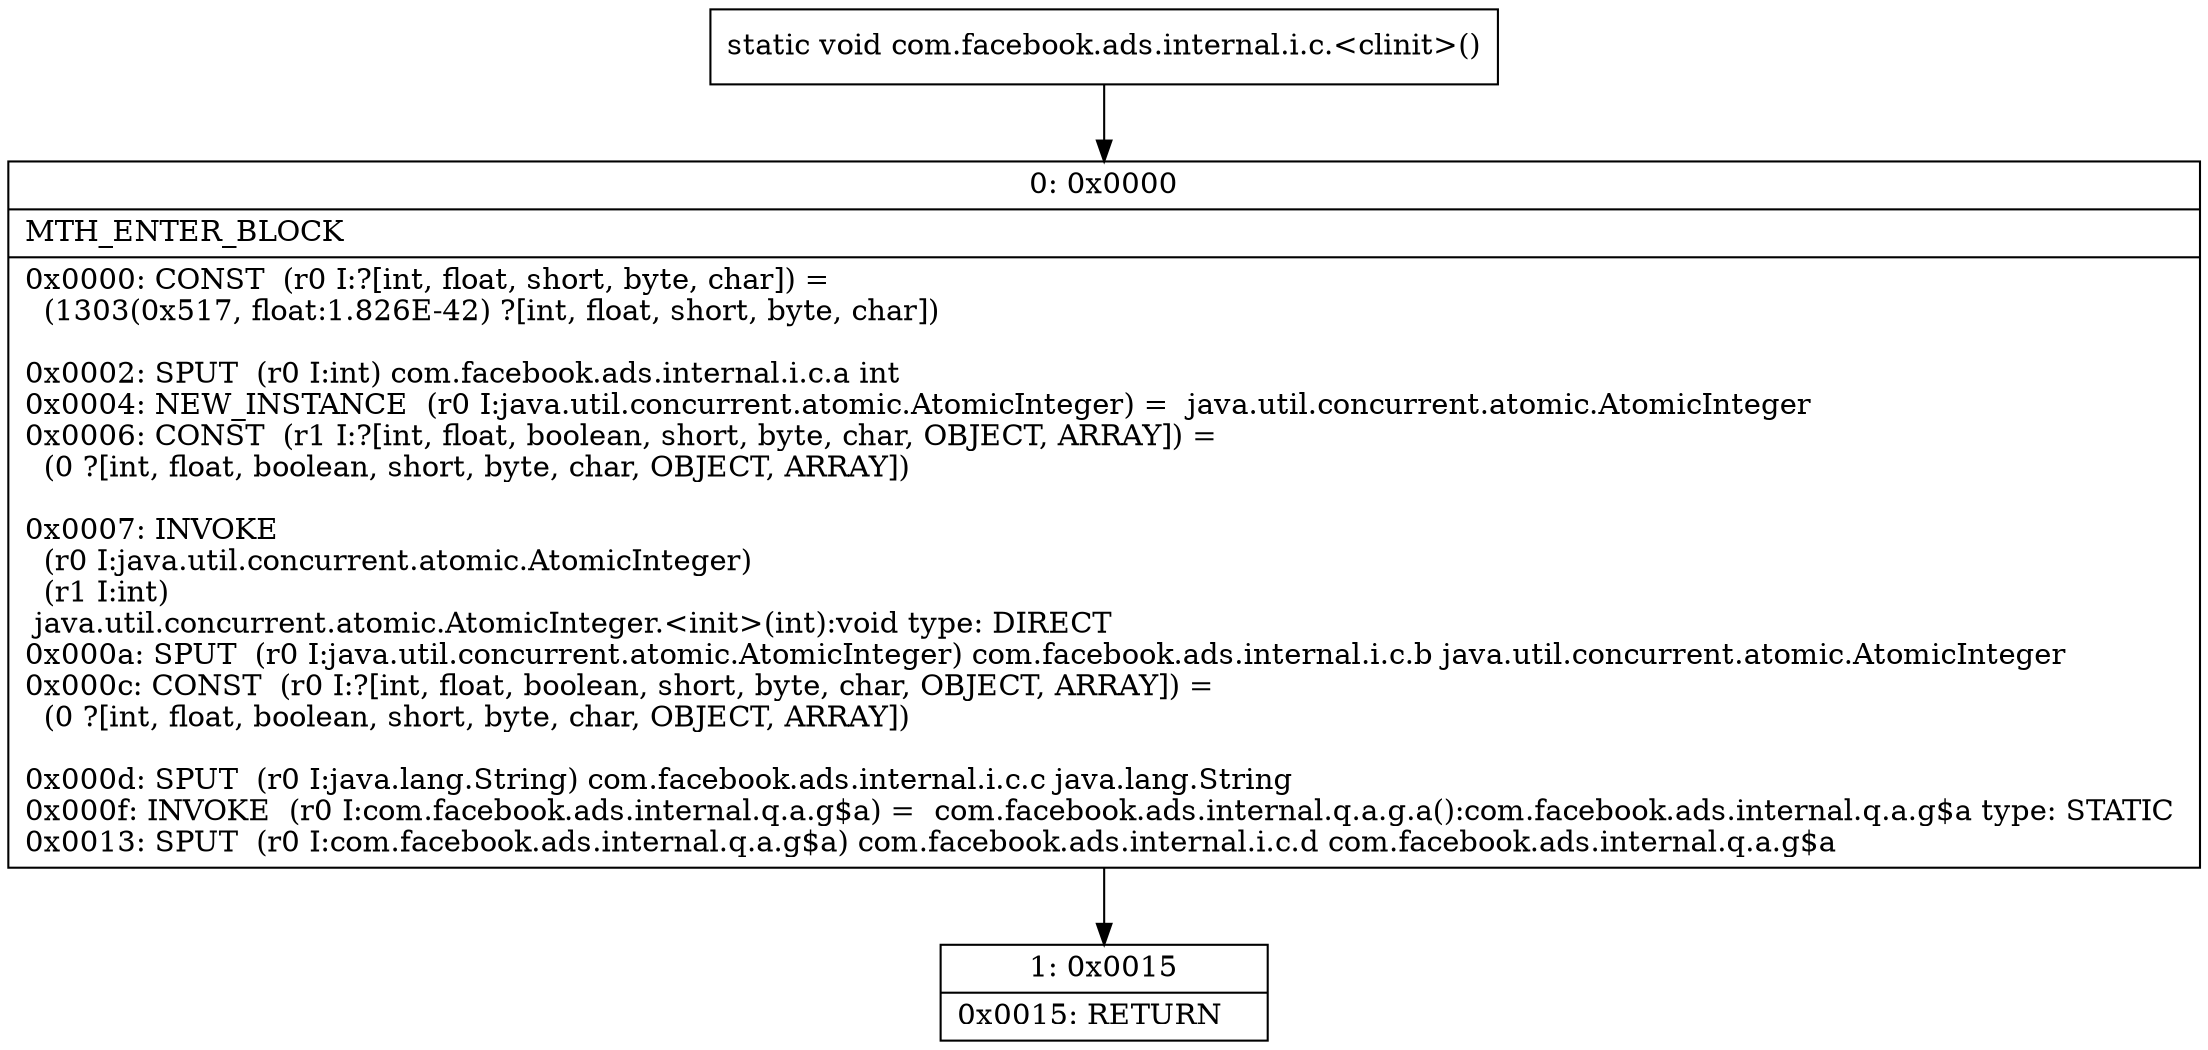 digraph "CFG forcom.facebook.ads.internal.i.c.\<clinit\>()V" {
Node_0 [shape=record,label="{0\:\ 0x0000|MTH_ENTER_BLOCK\l|0x0000: CONST  (r0 I:?[int, float, short, byte, char]) = \l  (1303(0x517, float:1.826E\-42) ?[int, float, short, byte, char])\l \l0x0002: SPUT  (r0 I:int) com.facebook.ads.internal.i.c.a int \l0x0004: NEW_INSTANCE  (r0 I:java.util.concurrent.atomic.AtomicInteger) =  java.util.concurrent.atomic.AtomicInteger \l0x0006: CONST  (r1 I:?[int, float, boolean, short, byte, char, OBJECT, ARRAY]) = \l  (0 ?[int, float, boolean, short, byte, char, OBJECT, ARRAY])\l \l0x0007: INVOKE  \l  (r0 I:java.util.concurrent.atomic.AtomicInteger)\l  (r1 I:int)\l java.util.concurrent.atomic.AtomicInteger.\<init\>(int):void type: DIRECT \l0x000a: SPUT  (r0 I:java.util.concurrent.atomic.AtomicInteger) com.facebook.ads.internal.i.c.b java.util.concurrent.atomic.AtomicInteger \l0x000c: CONST  (r0 I:?[int, float, boolean, short, byte, char, OBJECT, ARRAY]) = \l  (0 ?[int, float, boolean, short, byte, char, OBJECT, ARRAY])\l \l0x000d: SPUT  (r0 I:java.lang.String) com.facebook.ads.internal.i.c.c java.lang.String \l0x000f: INVOKE  (r0 I:com.facebook.ads.internal.q.a.g$a) =  com.facebook.ads.internal.q.a.g.a():com.facebook.ads.internal.q.a.g$a type: STATIC \l0x0013: SPUT  (r0 I:com.facebook.ads.internal.q.a.g$a) com.facebook.ads.internal.i.c.d com.facebook.ads.internal.q.a.g$a \l}"];
Node_1 [shape=record,label="{1\:\ 0x0015|0x0015: RETURN   \l}"];
MethodNode[shape=record,label="{static void com.facebook.ads.internal.i.c.\<clinit\>() }"];
MethodNode -> Node_0;
Node_0 -> Node_1;
}

